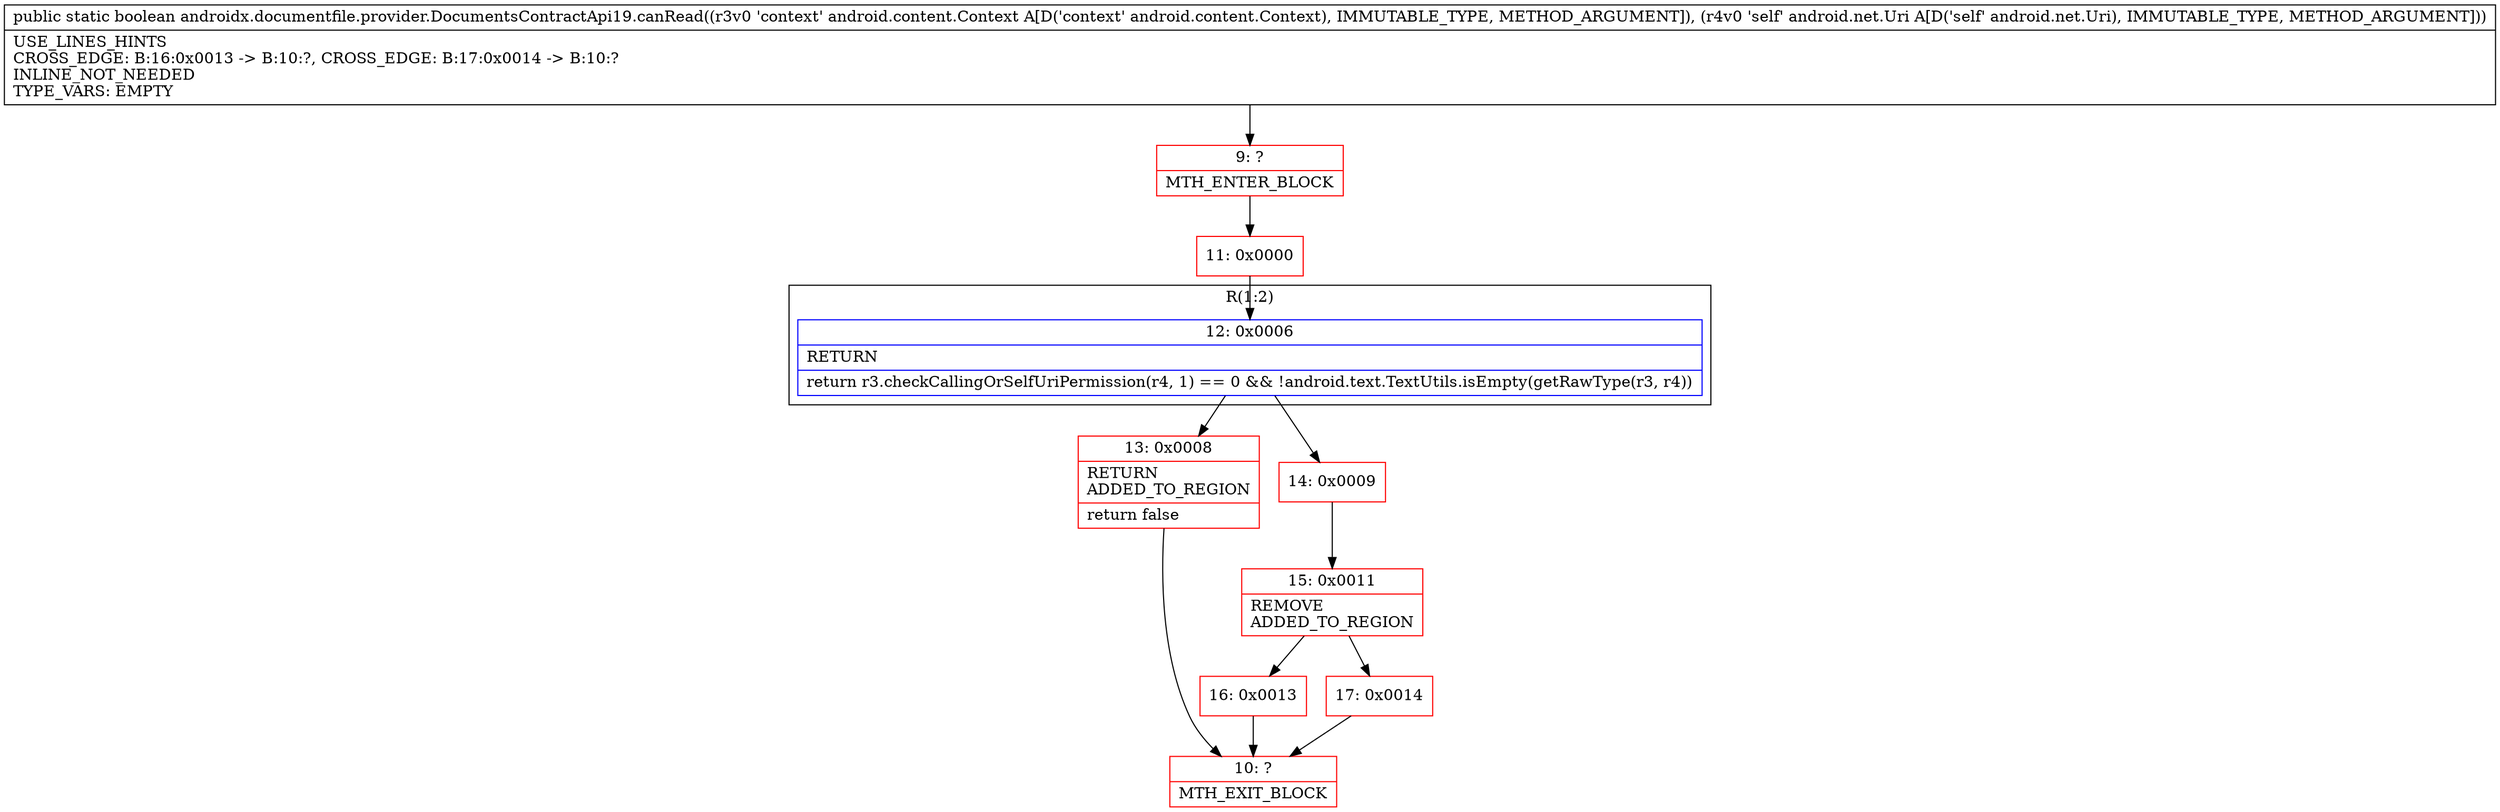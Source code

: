 digraph "CFG forandroidx.documentfile.provider.DocumentsContractApi19.canRead(Landroid\/content\/Context;Landroid\/net\/Uri;)Z" {
subgraph cluster_Region_508104382 {
label = "R(1:2)";
node [shape=record,color=blue];
Node_12 [shape=record,label="{12\:\ 0x0006|RETURN\l|return r3.checkCallingOrSelfUriPermission(r4, 1) == 0 && !android.text.TextUtils.isEmpty(getRawType(r3, r4))\l}"];
}
Node_9 [shape=record,color=red,label="{9\:\ ?|MTH_ENTER_BLOCK\l}"];
Node_11 [shape=record,color=red,label="{11\:\ 0x0000}"];
Node_13 [shape=record,color=red,label="{13\:\ 0x0008|RETURN\lADDED_TO_REGION\l|return false\l}"];
Node_10 [shape=record,color=red,label="{10\:\ ?|MTH_EXIT_BLOCK\l}"];
Node_14 [shape=record,color=red,label="{14\:\ 0x0009}"];
Node_15 [shape=record,color=red,label="{15\:\ 0x0011|REMOVE\lADDED_TO_REGION\l}"];
Node_16 [shape=record,color=red,label="{16\:\ 0x0013}"];
Node_17 [shape=record,color=red,label="{17\:\ 0x0014}"];
MethodNode[shape=record,label="{public static boolean androidx.documentfile.provider.DocumentsContractApi19.canRead((r3v0 'context' android.content.Context A[D('context' android.content.Context), IMMUTABLE_TYPE, METHOD_ARGUMENT]), (r4v0 'self' android.net.Uri A[D('self' android.net.Uri), IMMUTABLE_TYPE, METHOD_ARGUMENT]))  | USE_LINES_HINTS\lCROSS_EDGE: B:16:0x0013 \-\> B:10:?, CROSS_EDGE: B:17:0x0014 \-\> B:10:?\lINLINE_NOT_NEEDED\lTYPE_VARS: EMPTY\l}"];
MethodNode -> Node_9;Node_12 -> Node_13;
Node_12 -> Node_14;
Node_9 -> Node_11;
Node_11 -> Node_12;
Node_13 -> Node_10;
Node_14 -> Node_15;
Node_15 -> Node_16;
Node_15 -> Node_17;
Node_16 -> Node_10;
Node_17 -> Node_10;
}

